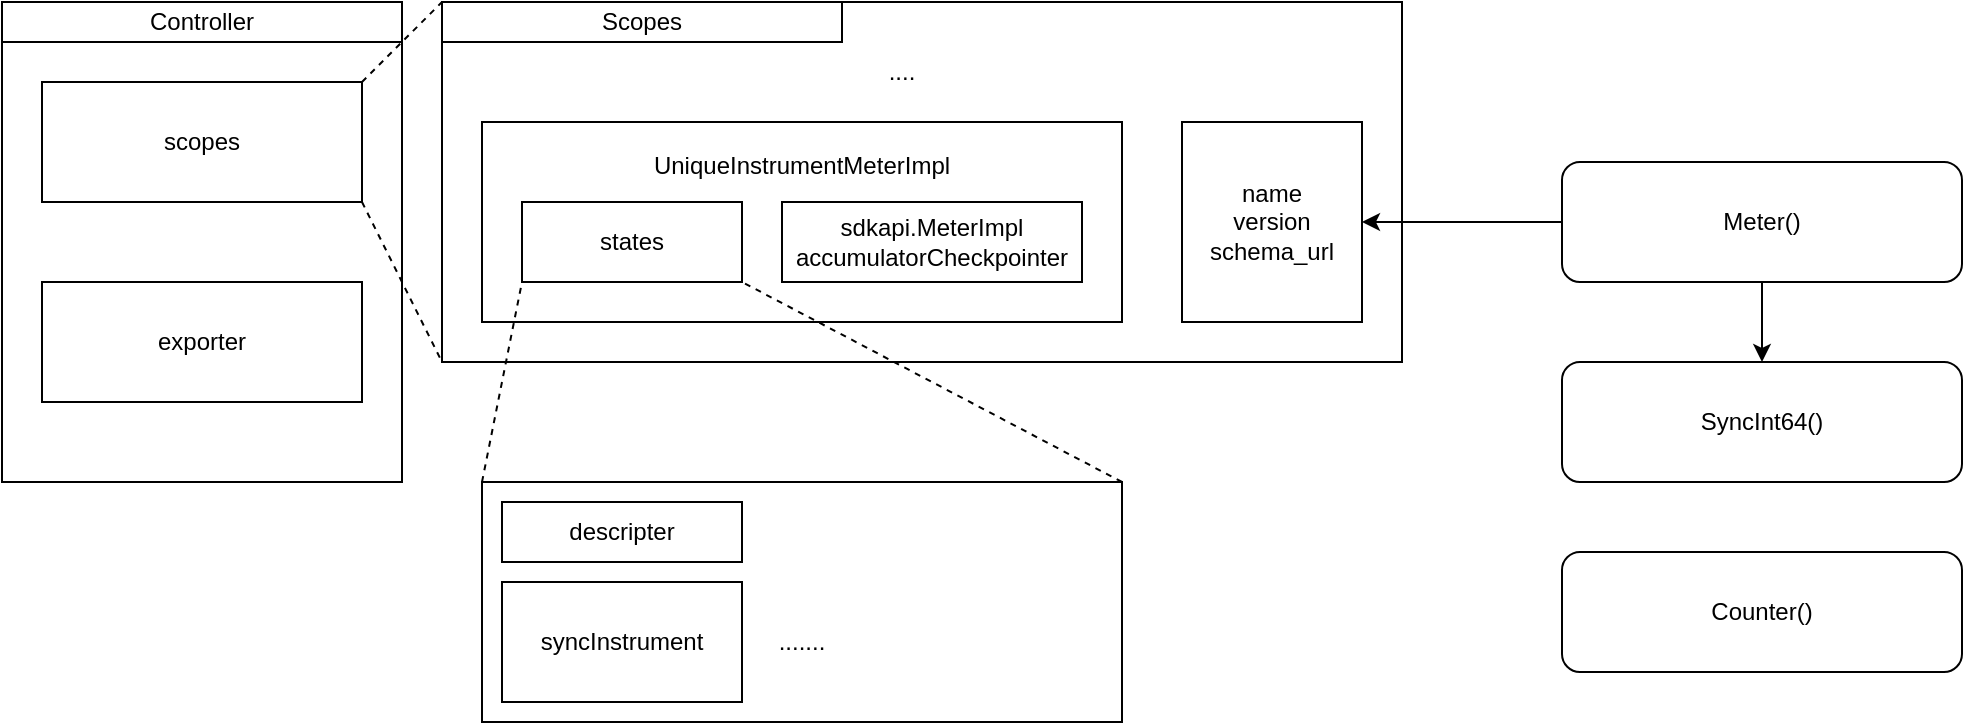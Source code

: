 <mxfile version="20.2.0" type="github">
  <diagram id="ocUT6-PdGzyXk6nP2TD0" name="Page-1">
    <mxGraphModel dx="823" dy="540" grid="1" gridSize="10" guides="1" tooltips="1" connect="1" arrows="1" fold="1" page="1" pageScale="1" pageWidth="850" pageHeight="1100" math="0" shadow="0">
      <root>
        <mxCell id="0" />
        <mxCell id="1" parent="0" />
        <mxCell id="0ZRMgZk0XnmUk2xPujtl-1" value="" style="rounded=0;whiteSpace=wrap;html=1;" vertex="1" parent="1">
          <mxGeometry x="120" y="160" width="200" height="240" as="geometry" />
        </mxCell>
        <mxCell id="0ZRMgZk0XnmUk2xPujtl-2" value="scopes" style="rounded=0;whiteSpace=wrap;html=1;" vertex="1" parent="1">
          <mxGeometry x="140" y="200" width="160" height="60" as="geometry" />
        </mxCell>
        <mxCell id="0ZRMgZk0XnmUk2xPujtl-3" value="" style="rounded=0;whiteSpace=wrap;html=1;" vertex="1" parent="1">
          <mxGeometry x="340" y="160" width="480" height="180" as="geometry" />
        </mxCell>
        <mxCell id="0ZRMgZk0XnmUk2xPujtl-4" value="name&lt;br&gt;version&lt;br&gt;schema_url" style="rounded=0;whiteSpace=wrap;html=1;" vertex="1" parent="1">
          <mxGeometry x="710" y="220" width="90" height="100" as="geometry" />
        </mxCell>
        <mxCell id="0ZRMgZk0XnmUk2xPujtl-5" value="exporter" style="rounded=0;whiteSpace=wrap;html=1;" vertex="1" parent="1">
          <mxGeometry x="140" y="300" width="160" height="60" as="geometry" />
        </mxCell>
        <mxCell id="0ZRMgZk0XnmUk2xPujtl-6" value="UniqueInstrumentMeterImpl&lt;br&gt;&lt;br&gt;&lt;br&gt;&lt;br&gt;&lt;br&gt;" style="rounded=0;whiteSpace=wrap;html=1;" vertex="1" parent="1">
          <mxGeometry x="360" y="220" width="320" height="100" as="geometry" />
        </mxCell>
        <mxCell id="0ZRMgZk0XnmUk2xPujtl-7" value="states" style="rounded=0;whiteSpace=wrap;html=1;" vertex="1" parent="1">
          <mxGeometry x="380" y="260" width="110" height="40" as="geometry" />
        </mxCell>
        <mxCell id="0ZRMgZk0XnmUk2xPujtl-8" value="sdkapi.MeterImpl&lt;br&gt;accumulatorCheckpointer" style="rounded=0;whiteSpace=wrap;html=1;" vertex="1" parent="1">
          <mxGeometry x="510" y="260" width="150" height="40" as="geometry" />
        </mxCell>
        <mxCell id="0ZRMgZk0XnmUk2xPujtl-11" value="" style="endArrow=none;dashed=1;html=1;rounded=0;exitX=1;exitY=0;exitDx=0;exitDy=0;entryX=0;entryY=0;entryDx=0;entryDy=0;" edge="1" parent="1" source="0ZRMgZk0XnmUk2xPujtl-2" target="0ZRMgZk0XnmUk2xPujtl-3">
          <mxGeometry width="50" height="50" relative="1" as="geometry">
            <mxPoint x="300" y="160" as="sourcePoint" />
            <mxPoint x="350" y="110" as="targetPoint" />
          </mxGeometry>
        </mxCell>
        <mxCell id="0ZRMgZk0XnmUk2xPujtl-12" value="" style="endArrow=none;dashed=1;html=1;rounded=0;exitX=1;exitY=1;exitDx=0;exitDy=0;entryX=0;entryY=1;entryDx=0;entryDy=0;" edge="1" parent="1" source="0ZRMgZk0XnmUk2xPujtl-2" target="0ZRMgZk0XnmUk2xPujtl-3">
          <mxGeometry width="50" height="50" relative="1" as="geometry">
            <mxPoint x="310" y="210" as="sourcePoint" />
            <mxPoint x="350" y="170" as="targetPoint" />
          </mxGeometry>
        </mxCell>
        <mxCell id="0ZRMgZk0XnmUk2xPujtl-13" value="" style="rounded=0;whiteSpace=wrap;html=1;" vertex="1" parent="1">
          <mxGeometry x="360" y="400" width="320" height="120" as="geometry" />
        </mxCell>
        <mxCell id="0ZRMgZk0XnmUk2xPujtl-14" value="descripter" style="rounded=0;whiteSpace=wrap;html=1;" vertex="1" parent="1">
          <mxGeometry x="370" y="410" width="120" height="30" as="geometry" />
        </mxCell>
        <mxCell id="0ZRMgZk0XnmUk2xPujtl-15" value="syncInstrument" style="rounded=0;whiteSpace=wrap;html=1;" vertex="1" parent="1">
          <mxGeometry x="370" y="450" width="120" height="60" as="geometry" />
        </mxCell>
        <mxCell id="0ZRMgZk0XnmUk2xPujtl-16" value="......." style="text;html=1;strokeColor=none;fillColor=none;align=center;verticalAlign=middle;whiteSpace=wrap;rounded=0;" vertex="1" parent="1">
          <mxGeometry x="490" y="465" width="60" height="30" as="geometry" />
        </mxCell>
        <mxCell id="0ZRMgZk0XnmUk2xPujtl-18" value="" style="endArrow=none;dashed=1;html=1;rounded=0;exitX=0;exitY=0;exitDx=0;exitDy=0;entryX=0;entryY=1;entryDx=0;entryDy=0;" edge="1" parent="1" source="0ZRMgZk0XnmUk2xPujtl-13" target="0ZRMgZk0XnmUk2xPujtl-7">
          <mxGeometry width="50" height="50" relative="1" as="geometry">
            <mxPoint x="190" y="210" as="sourcePoint" />
            <mxPoint x="230" y="170" as="targetPoint" />
          </mxGeometry>
        </mxCell>
        <mxCell id="0ZRMgZk0XnmUk2xPujtl-19" value="" style="endArrow=none;dashed=1;html=1;rounded=0;exitX=1;exitY=0;exitDx=0;exitDy=0;entryX=1;entryY=1;entryDx=0;entryDy=0;" edge="1" parent="1" source="0ZRMgZk0XnmUk2xPujtl-13" target="0ZRMgZk0XnmUk2xPujtl-7">
          <mxGeometry width="50" height="50" relative="1" as="geometry">
            <mxPoint x="370" y="330" as="sourcePoint" />
            <mxPoint x="390" y="270" as="targetPoint" />
          </mxGeometry>
        </mxCell>
        <mxCell id="0ZRMgZk0XnmUk2xPujtl-22" style="edgeStyle=orthogonalEdgeStyle;rounded=0;orthogonalLoop=1;jettySize=auto;html=1;exitX=0;exitY=0.5;exitDx=0;exitDy=0;" edge="1" parent="1" source="0ZRMgZk0XnmUk2xPujtl-21" target="0ZRMgZk0XnmUk2xPujtl-4">
          <mxGeometry relative="1" as="geometry" />
        </mxCell>
        <mxCell id="0ZRMgZk0XnmUk2xPujtl-28" style="edgeStyle=orthogonalEdgeStyle;rounded=0;orthogonalLoop=1;jettySize=auto;html=1;exitX=0.5;exitY=1;exitDx=0;exitDy=0;" edge="1" parent="1" source="0ZRMgZk0XnmUk2xPujtl-21" target="0ZRMgZk0XnmUk2xPujtl-27">
          <mxGeometry relative="1" as="geometry" />
        </mxCell>
        <mxCell id="0ZRMgZk0XnmUk2xPujtl-21" value="Meter()" style="rounded=1;whiteSpace=wrap;html=1;" vertex="1" parent="1">
          <mxGeometry x="900" y="240" width="200" height="60" as="geometry" />
        </mxCell>
        <mxCell id="0ZRMgZk0XnmUk2xPujtl-23" value="Controller" style="rounded=0;whiteSpace=wrap;html=1;" vertex="1" parent="1">
          <mxGeometry x="120" y="160" width="200" height="20" as="geometry" />
        </mxCell>
        <mxCell id="0ZRMgZk0XnmUk2xPujtl-24" value="Scopes" style="rounded=0;whiteSpace=wrap;html=1;" vertex="1" parent="1">
          <mxGeometry x="340" y="160" width="200" height="20" as="geometry" />
        </mxCell>
        <mxCell id="0ZRMgZk0XnmUk2xPujtl-25" value="...." style="text;html=1;strokeColor=none;fillColor=none;align=center;verticalAlign=middle;whiteSpace=wrap;rounded=0;" vertex="1" parent="1">
          <mxGeometry x="540" y="180" width="60" height="30" as="geometry" />
        </mxCell>
        <mxCell id="0ZRMgZk0XnmUk2xPujtl-27" value="SyncInt64()" style="rounded=1;whiteSpace=wrap;html=1;" vertex="1" parent="1">
          <mxGeometry x="900" y="340" width="200" height="60" as="geometry" />
        </mxCell>
        <mxCell id="0ZRMgZk0XnmUk2xPujtl-29" value="Counter()" style="rounded=1;whiteSpace=wrap;html=1;" vertex="1" parent="1">
          <mxGeometry x="900" y="435" width="200" height="60" as="geometry" />
        </mxCell>
      </root>
    </mxGraphModel>
  </diagram>
</mxfile>
